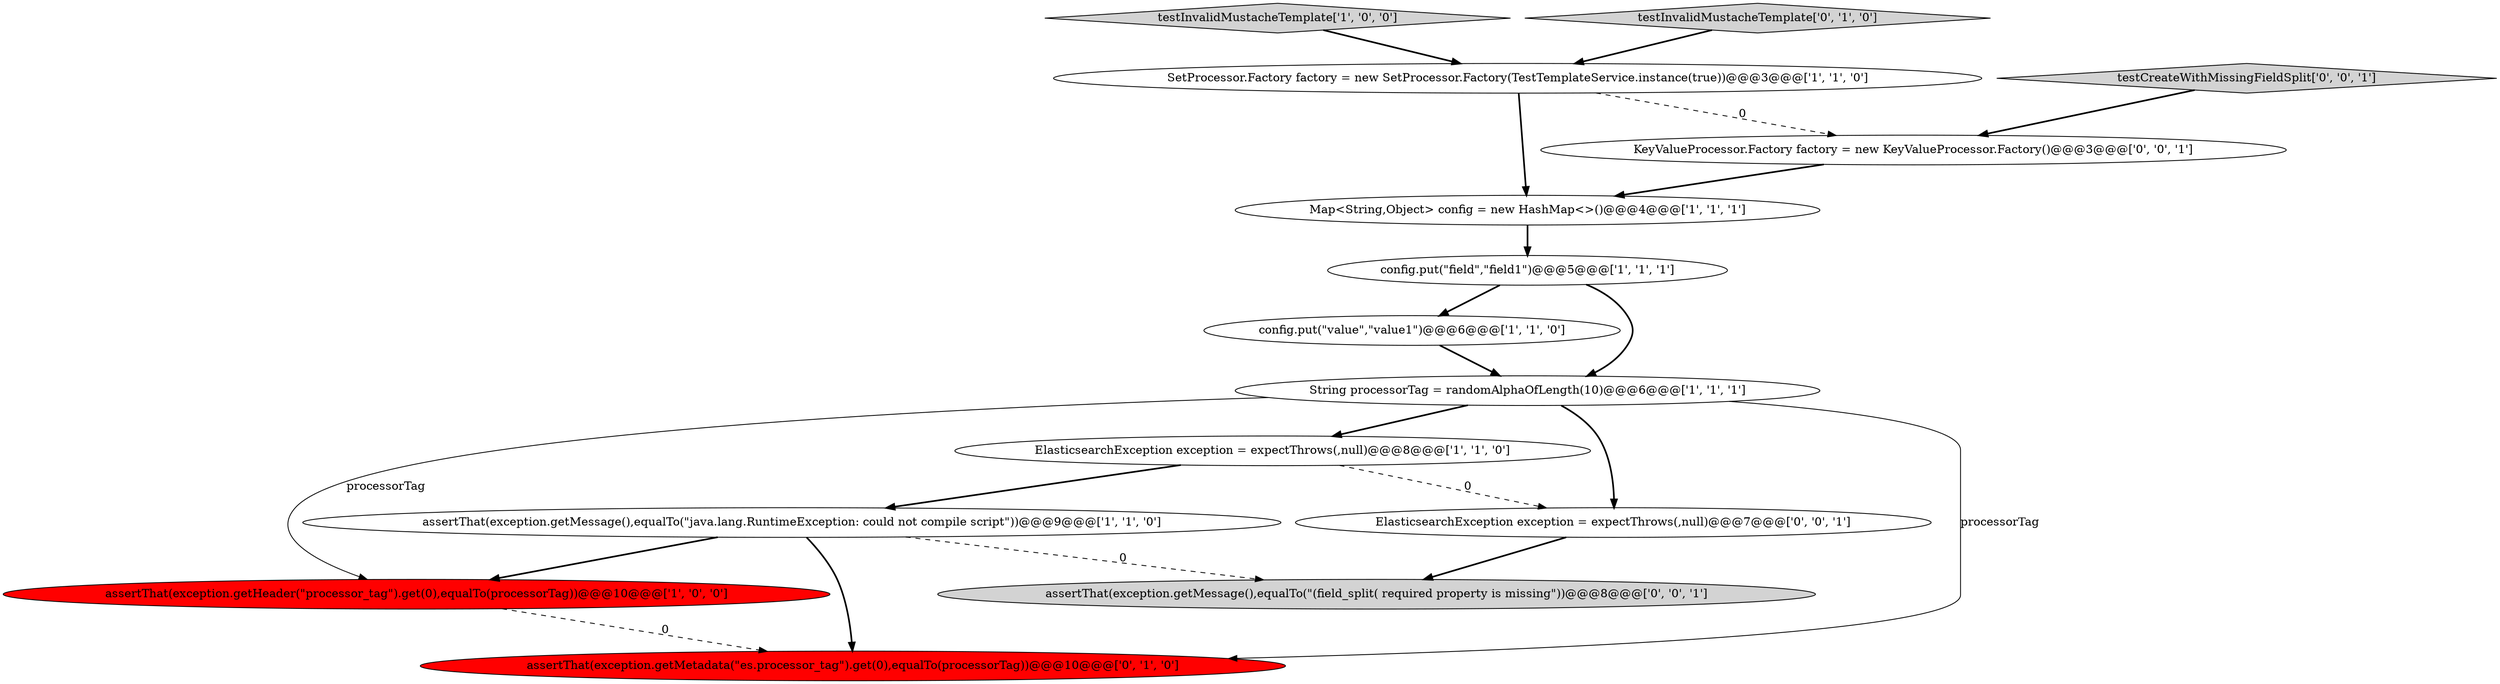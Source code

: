 digraph {
1 [style = filled, label = "assertThat(exception.getHeader(\"processor_tag\").get(0),equalTo(processorTag))@@@10@@@['1', '0', '0']", fillcolor = red, shape = ellipse image = "AAA1AAABBB1BBB"];
11 [style = filled, label = "ElasticsearchException exception = expectThrows(,null)@@@7@@@['0', '0', '1']", fillcolor = white, shape = ellipse image = "AAA0AAABBB3BBB"];
4 [style = filled, label = "config.put(\"value\",\"value1\")@@@6@@@['1', '1', '0']", fillcolor = white, shape = ellipse image = "AAA0AAABBB1BBB"];
3 [style = filled, label = "SetProcessor.Factory factory = new SetProcessor.Factory(TestTemplateService.instance(true))@@@3@@@['1', '1', '0']", fillcolor = white, shape = ellipse image = "AAA0AAABBB1BBB"];
0 [style = filled, label = "Map<String,Object> config = new HashMap<>()@@@4@@@['1', '1', '1']", fillcolor = white, shape = ellipse image = "AAA0AAABBB1BBB"];
8 [style = filled, label = "ElasticsearchException exception = expectThrows(,null)@@@8@@@['1', '1', '0']", fillcolor = white, shape = ellipse image = "AAA0AAABBB1BBB"];
5 [style = filled, label = "testInvalidMustacheTemplate['1', '0', '0']", fillcolor = lightgray, shape = diamond image = "AAA0AAABBB1BBB"];
2 [style = filled, label = "String processorTag = randomAlphaOfLength(10)@@@6@@@['1', '1', '1']", fillcolor = white, shape = ellipse image = "AAA0AAABBB1BBB"];
10 [style = filled, label = "testInvalidMustacheTemplate['0', '1', '0']", fillcolor = lightgray, shape = diamond image = "AAA0AAABBB2BBB"];
6 [style = filled, label = "assertThat(exception.getMessage(),equalTo(\"java.lang.RuntimeException: could not compile script\"))@@@9@@@['1', '1', '0']", fillcolor = white, shape = ellipse image = "AAA0AAABBB1BBB"];
7 [style = filled, label = "config.put(\"field\",\"field1\")@@@5@@@['1', '1', '1']", fillcolor = white, shape = ellipse image = "AAA0AAABBB1BBB"];
13 [style = filled, label = "KeyValueProcessor.Factory factory = new KeyValueProcessor.Factory()@@@3@@@['0', '0', '1']", fillcolor = white, shape = ellipse image = "AAA0AAABBB3BBB"];
12 [style = filled, label = "assertThat(exception.getMessage(),equalTo(\"(field_split( required property is missing\"))@@@8@@@['0', '0', '1']", fillcolor = lightgray, shape = ellipse image = "AAA0AAABBB3BBB"];
14 [style = filled, label = "testCreateWithMissingFieldSplit['0', '0', '1']", fillcolor = lightgray, shape = diamond image = "AAA0AAABBB3BBB"];
9 [style = filled, label = "assertThat(exception.getMetadata(\"es.processor_tag\").get(0),equalTo(processorTag))@@@10@@@['0', '1', '0']", fillcolor = red, shape = ellipse image = "AAA1AAABBB2BBB"];
5->3 [style = bold, label=""];
2->9 [style = solid, label="processorTag"];
10->3 [style = bold, label=""];
1->9 [style = dashed, label="0"];
8->6 [style = bold, label=""];
11->12 [style = bold, label=""];
4->2 [style = bold, label=""];
7->4 [style = bold, label=""];
3->13 [style = dashed, label="0"];
2->1 [style = solid, label="processorTag"];
3->0 [style = bold, label=""];
0->7 [style = bold, label=""];
6->12 [style = dashed, label="0"];
6->1 [style = bold, label=""];
7->2 [style = bold, label=""];
14->13 [style = bold, label=""];
6->9 [style = bold, label=""];
8->11 [style = dashed, label="0"];
2->11 [style = bold, label=""];
2->8 [style = bold, label=""];
13->0 [style = bold, label=""];
}
